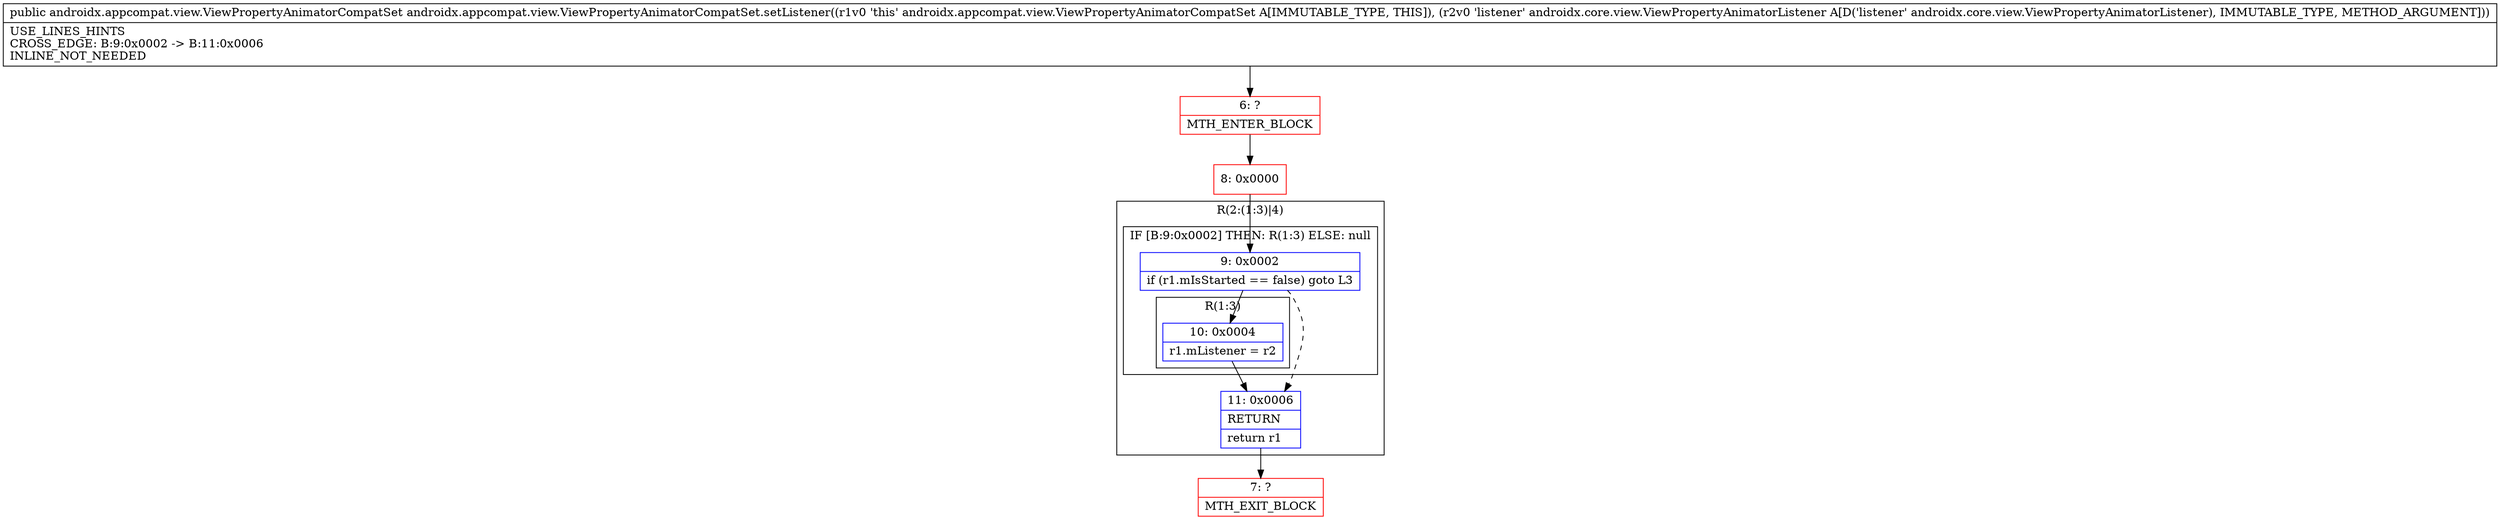 digraph "CFG forandroidx.appcompat.view.ViewPropertyAnimatorCompatSet.setListener(Landroidx\/core\/view\/ViewPropertyAnimatorListener;)Landroidx\/appcompat\/view\/ViewPropertyAnimatorCompatSet;" {
subgraph cluster_Region_2112671720 {
label = "R(2:(1:3)|4)";
node [shape=record,color=blue];
subgraph cluster_IfRegion_1703095650 {
label = "IF [B:9:0x0002] THEN: R(1:3) ELSE: null";
node [shape=record,color=blue];
Node_9 [shape=record,label="{9\:\ 0x0002|if (r1.mIsStarted == false) goto L3\l}"];
subgraph cluster_Region_67793406 {
label = "R(1:3)";
node [shape=record,color=blue];
Node_10 [shape=record,label="{10\:\ 0x0004|r1.mListener = r2\l}"];
}
}
Node_11 [shape=record,label="{11\:\ 0x0006|RETURN\l|return r1\l}"];
}
Node_6 [shape=record,color=red,label="{6\:\ ?|MTH_ENTER_BLOCK\l}"];
Node_8 [shape=record,color=red,label="{8\:\ 0x0000}"];
Node_7 [shape=record,color=red,label="{7\:\ ?|MTH_EXIT_BLOCK\l}"];
MethodNode[shape=record,label="{public androidx.appcompat.view.ViewPropertyAnimatorCompatSet androidx.appcompat.view.ViewPropertyAnimatorCompatSet.setListener((r1v0 'this' androidx.appcompat.view.ViewPropertyAnimatorCompatSet A[IMMUTABLE_TYPE, THIS]), (r2v0 'listener' androidx.core.view.ViewPropertyAnimatorListener A[D('listener' androidx.core.view.ViewPropertyAnimatorListener), IMMUTABLE_TYPE, METHOD_ARGUMENT]))  | USE_LINES_HINTS\lCROSS_EDGE: B:9:0x0002 \-\> B:11:0x0006\lINLINE_NOT_NEEDED\l}"];
MethodNode -> Node_6;Node_9 -> Node_10;
Node_9 -> Node_11[style=dashed];
Node_10 -> Node_11;
Node_11 -> Node_7;
Node_6 -> Node_8;
Node_8 -> Node_9;
}

